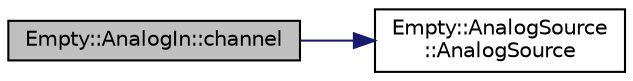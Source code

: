 digraph "Empty::AnalogIn::channel"
{
 // INTERACTIVE_SVG=YES
  edge [fontname="Helvetica",fontsize="10",labelfontname="Helvetica",labelfontsize="10"];
  node [fontname="Helvetica",fontsize="10",shape=record];
  rankdir="LR";
  Node1 [label="Empty::AnalogIn::channel",height=0.2,width=0.4,color="black", fillcolor="grey75", style="filled", fontcolor="black"];
  Node1 -> Node2 [color="midnightblue",fontsize="10",style="solid",fontname="Helvetica"];
  Node2 [label="Empty::AnalogSource\l::AnalogSource",height=0.2,width=0.4,color="black", fillcolor="white", style="filled",URL="$classEmpty_1_1AnalogSource.html#ad8ecf726ce10fb41ef7b6bfcec231923"];
}
